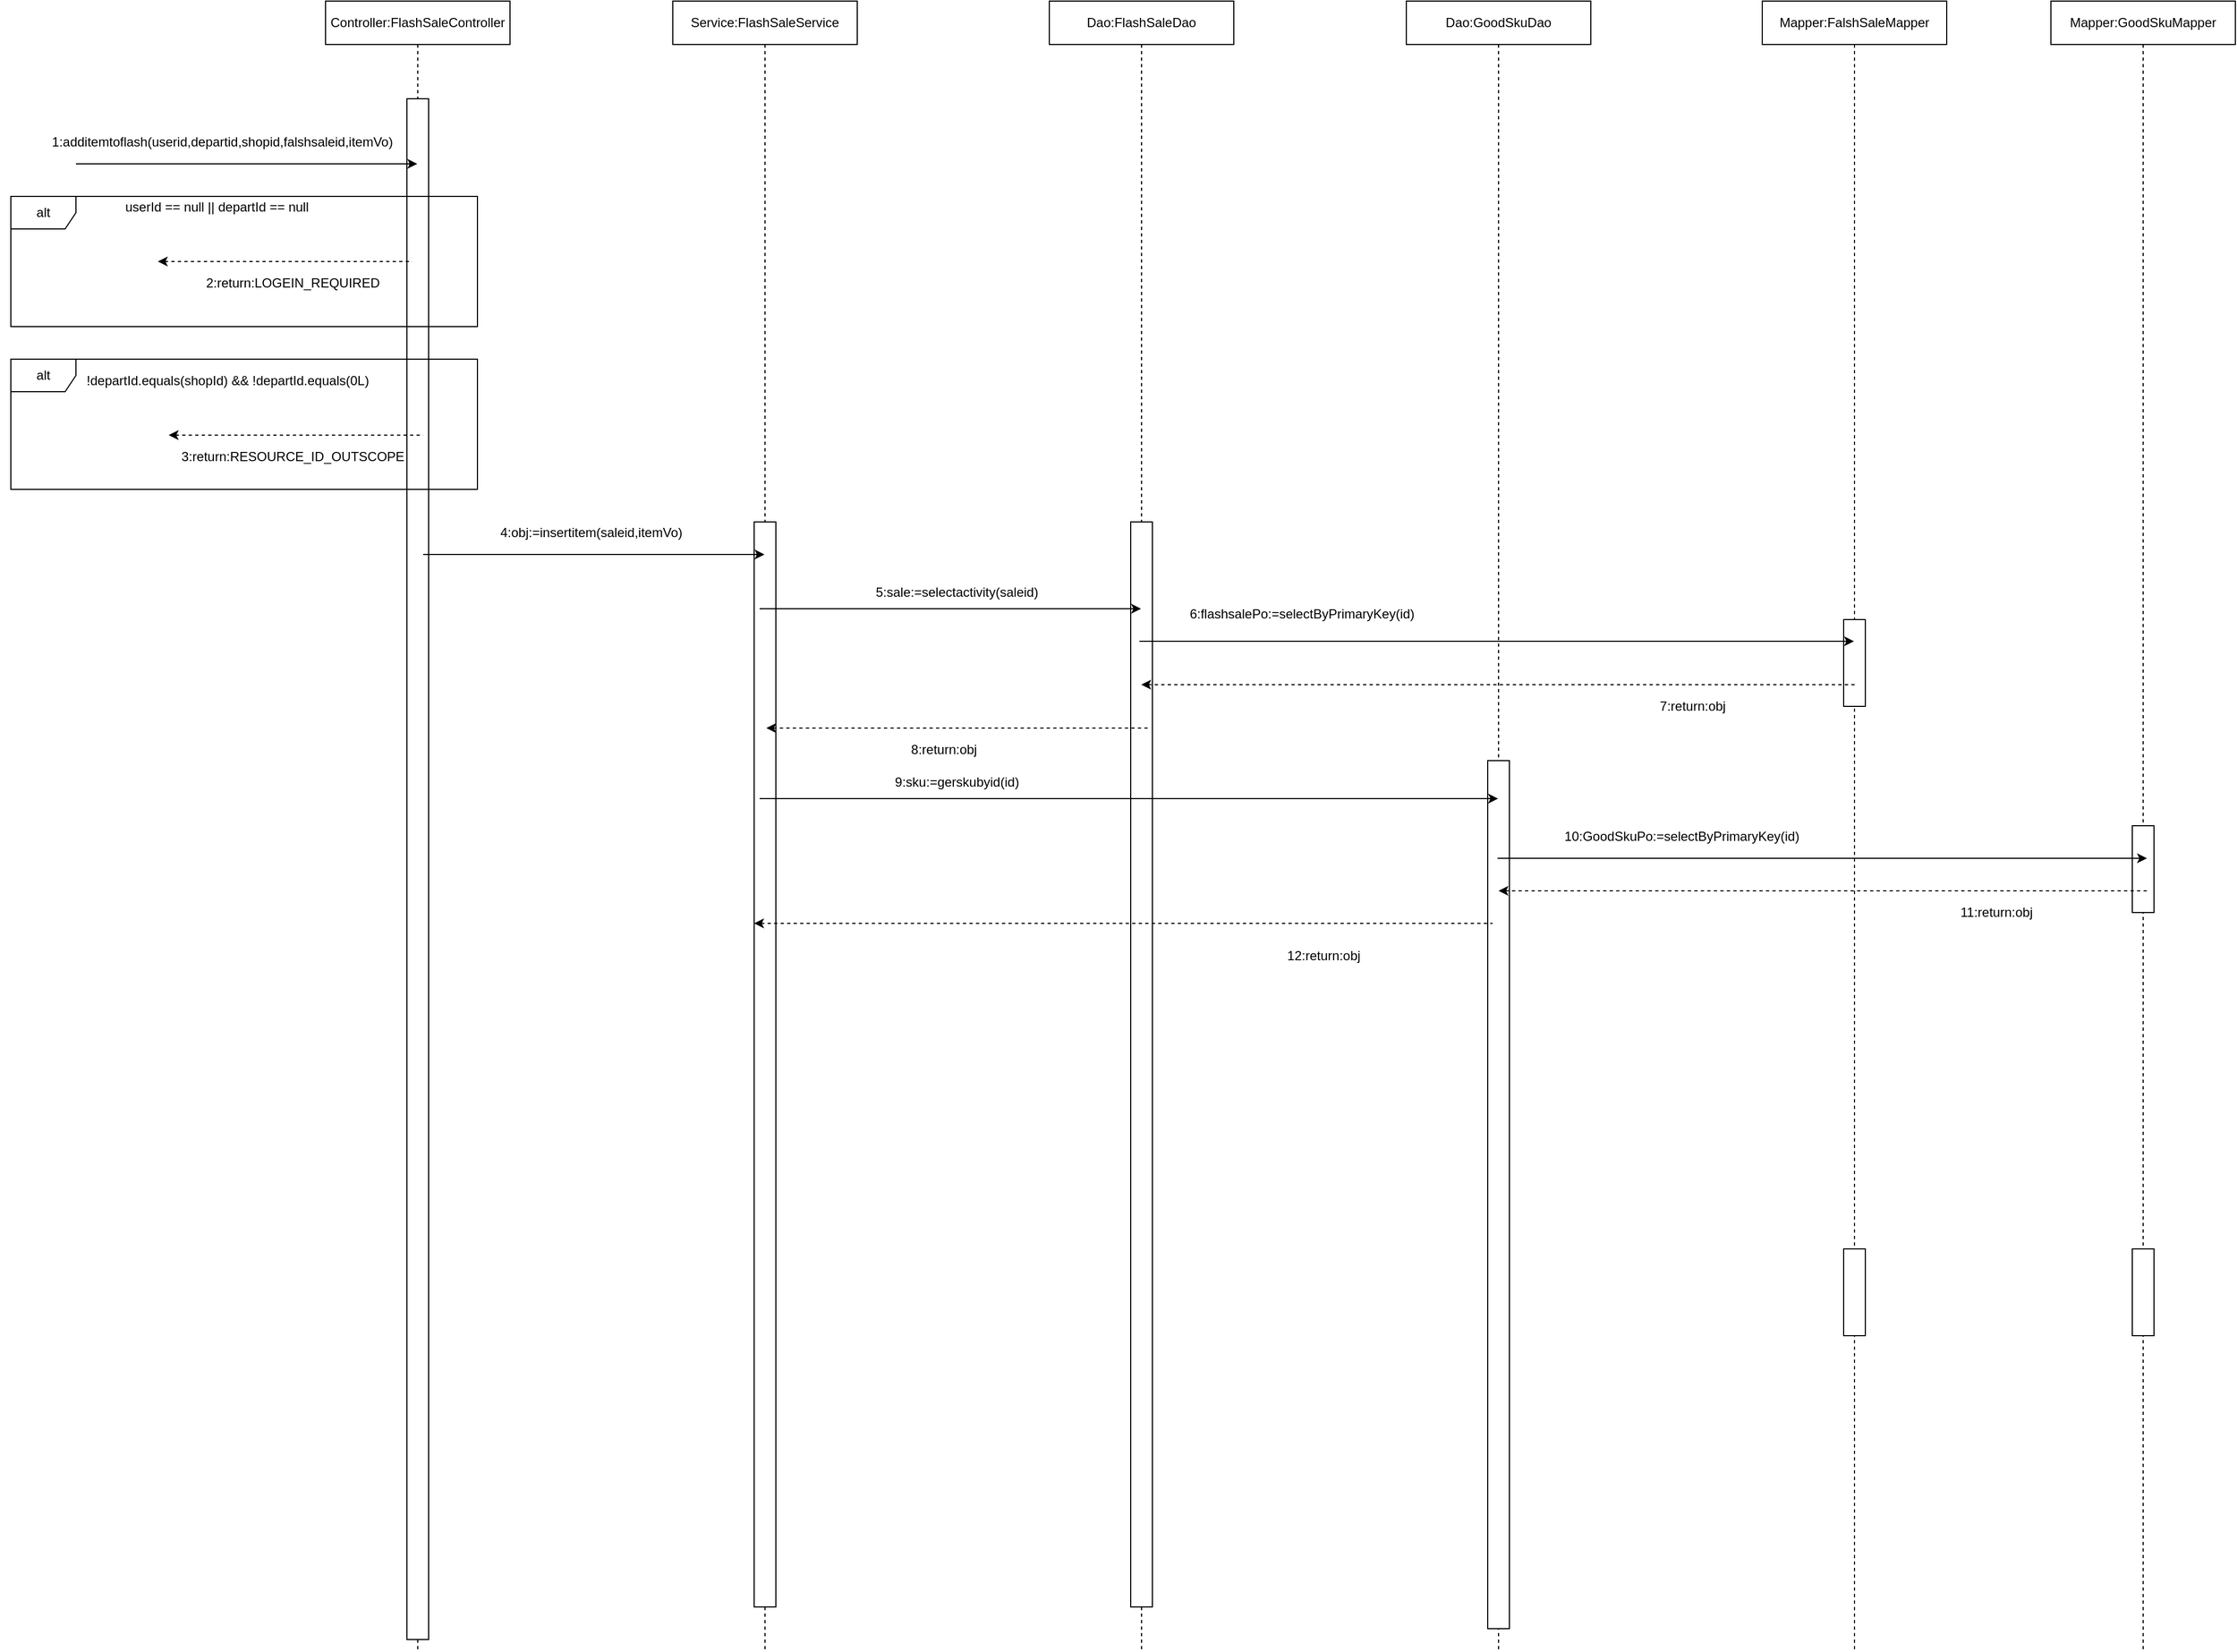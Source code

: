 <mxfile version="14.1.1" type="github">
  <diagram id="6f5KVJECECar6YocEBXC" name="Page-1">
    <mxGraphModel dx="1865" dy="587" grid="1" gridSize="10" guides="1" tooltips="1" connect="1" arrows="1" fold="1" page="1" pageScale="1" pageWidth="827" pageHeight="1169" math="0" shadow="0">
      <root>
        <mxCell id="0" />
        <mxCell id="1" parent="0" />
        <mxCell id="zYojqFAb5I6xokVoxq5k-1" value="Controller:FlashSaleController" style="shape=umlLifeline;perimeter=lifelinePerimeter;whiteSpace=wrap;html=1;container=1;collapsible=0;recursiveResize=0;outlineConnect=0;" vertex="1" parent="1">
          <mxGeometry x="160" y="40" width="170" height="1520" as="geometry" />
        </mxCell>
        <mxCell id="zYojqFAb5I6xokVoxq5k-2" value="" style="rounded=0;whiteSpace=wrap;html=1;" vertex="1" parent="zYojqFAb5I6xokVoxq5k-1">
          <mxGeometry x="75" y="90" width="20" height="1420" as="geometry" />
        </mxCell>
        <mxCell id="zYojqFAb5I6xokVoxq5k-3" value="Service:FlashSaleService" style="shape=umlLifeline;perimeter=lifelinePerimeter;whiteSpace=wrap;html=1;container=1;collapsible=0;recursiveResize=0;outlineConnect=0;" vertex="1" parent="1">
          <mxGeometry x="480" y="40" width="170" height="1520" as="geometry" />
        </mxCell>
        <mxCell id="zYojqFAb5I6xokVoxq5k-4" value="Dao:FlashSaleDao" style="shape=umlLifeline;perimeter=lifelinePerimeter;whiteSpace=wrap;html=1;container=1;collapsible=0;recursiveResize=0;outlineConnect=0;" vertex="1" parent="1">
          <mxGeometry x="827" y="40" width="170" height="1520" as="geometry" />
        </mxCell>
        <mxCell id="zYojqFAb5I6xokVoxq5k-84" value="" style="rounded=0;whiteSpace=wrap;html=1;" vertex="1" parent="zYojqFAb5I6xokVoxq5k-4">
          <mxGeometry x="75" y="480" width="20" height="1000" as="geometry" />
        </mxCell>
        <mxCell id="zYojqFAb5I6xokVoxq5k-5" value="Mapper:FalshSaleMapper" style="shape=umlLifeline;perimeter=lifelinePerimeter;whiteSpace=wrap;html=1;container=1;collapsible=0;recursiveResize=0;outlineConnect=0;" vertex="1" parent="1">
          <mxGeometry x="1484" y="40" width="170" height="1520" as="geometry" />
        </mxCell>
        <mxCell id="zYojqFAb5I6xokVoxq5k-6" value="" style="rounded=0;whiteSpace=wrap;html=1;" vertex="1" parent="zYojqFAb5I6xokVoxq5k-5">
          <mxGeometry x="75" y="570" width="20" height="80" as="geometry" />
        </mxCell>
        <mxCell id="zYojqFAb5I6xokVoxq5k-7" value="" style="rounded=0;whiteSpace=wrap;html=1;" vertex="1" parent="zYojqFAb5I6xokVoxq5k-5">
          <mxGeometry x="75" y="1150" width="20" height="80" as="geometry" />
        </mxCell>
        <mxCell id="zYojqFAb5I6xokVoxq5k-8" value="" style="rounded=0;whiteSpace=wrap;html=1;" vertex="1" parent="1">
          <mxGeometry x="555" y="520" width="20" height="1000" as="geometry" />
        </mxCell>
        <mxCell id="zYojqFAb5I6xokVoxq5k-55" value="Dao:GoodSkuDao" style="shape=umlLifeline;perimeter=lifelinePerimeter;whiteSpace=wrap;html=1;container=1;collapsible=0;recursiveResize=0;outlineConnect=0;" vertex="1" parent="1">
          <mxGeometry x="1156" y="40" width="170" height="1520" as="geometry" />
        </mxCell>
        <mxCell id="zYojqFAb5I6xokVoxq5k-85" value="" style="rounded=0;whiteSpace=wrap;html=1;" vertex="1" parent="zYojqFAb5I6xokVoxq5k-55">
          <mxGeometry x="75" y="700" width="20" height="800" as="geometry" />
        </mxCell>
        <mxCell id="zYojqFAb5I6xokVoxq5k-56" value="Mapper:GoodSkuMapper" style="shape=umlLifeline;perimeter=lifelinePerimeter;whiteSpace=wrap;html=1;container=1;collapsible=0;recursiveResize=0;outlineConnect=0;" vertex="1" parent="1">
          <mxGeometry x="1750" y="40" width="170" height="1520" as="geometry" />
        </mxCell>
        <mxCell id="zYojqFAb5I6xokVoxq5k-57" value="" style="rounded=0;whiteSpace=wrap;html=1;" vertex="1" parent="zYojqFAb5I6xokVoxq5k-56">
          <mxGeometry x="75" y="760" width="20" height="80" as="geometry" />
        </mxCell>
        <mxCell id="zYojqFAb5I6xokVoxq5k-58" value="" style="rounded=0;whiteSpace=wrap;html=1;" vertex="1" parent="zYojqFAb5I6xokVoxq5k-56">
          <mxGeometry x="75" y="1150" width="20" height="80" as="geometry" />
        </mxCell>
        <mxCell id="zYojqFAb5I6xokVoxq5k-59" value="1:additemtoflash(userid,departid,shopid,falshsaleid,itemVo)" style="text;html=1;strokeColor=none;fillColor=none;align=center;verticalAlign=middle;whiteSpace=wrap;rounded=0;" vertex="1" parent="1">
          <mxGeometry x="-140" y="160" width="410" height="20" as="geometry" />
        </mxCell>
        <mxCell id="zYojqFAb5I6xokVoxq5k-60" value="" style="endArrow=classic;html=1;" edge="1" parent="1">
          <mxGeometry width="50" height="50" relative="1" as="geometry">
            <mxPoint x="-70" y="190" as="sourcePoint" />
            <mxPoint x="244.5" y="190" as="targetPoint" />
            <Array as="points">
              <mxPoint x="110" y="190" />
            </Array>
          </mxGeometry>
        </mxCell>
        <mxCell id="zYojqFAb5I6xokVoxq5k-61" value="" style="endArrow=none;html=1;dashed=1;startArrow=classic;startFill=1;endFill=0;" edge="1" parent="1">
          <mxGeometry width="50" height="50" relative="1" as="geometry">
            <mxPoint x="5.5" y="280" as="sourcePoint" />
            <mxPoint x="240" y="280" as="targetPoint" />
            <Array as="points">
              <mxPoint x="105.5" y="280" />
            </Array>
          </mxGeometry>
        </mxCell>
        <mxCell id="zYojqFAb5I6xokVoxq5k-62" value="2:return:LOGEIN_REQUIRED" style="text;html=1;strokeColor=none;fillColor=none;align=center;verticalAlign=middle;whiteSpace=wrap;rounded=0;" vertex="1" parent="1">
          <mxGeometry x="20" y="290" width="220" height="20" as="geometry" />
        </mxCell>
        <mxCell id="zYojqFAb5I6xokVoxq5k-63" value="alt" style="shape=umlFrame;whiteSpace=wrap;html=1;" vertex="1" parent="1">
          <mxGeometry x="-130" y="220" width="430" height="120" as="geometry" />
        </mxCell>
        <mxCell id="zYojqFAb5I6xokVoxq5k-64" value="userId == null || departId == null" style="text;html=1;strokeColor=none;fillColor=none;align=center;verticalAlign=middle;whiteSpace=wrap;rounded=0;" vertex="1" parent="1">
          <mxGeometry x="-95" y="220" width="310" height="20" as="geometry" />
        </mxCell>
        <mxCell id="zYojqFAb5I6xokVoxq5k-77" value="" style="endArrow=none;html=1;dashed=1;startArrow=classic;startFill=1;endFill=0;" edge="1" parent="1">
          <mxGeometry width="50" height="50" relative="1" as="geometry">
            <mxPoint x="15.5" y="440" as="sourcePoint" />
            <mxPoint x="250.0" y="440" as="targetPoint" />
            <Array as="points">
              <mxPoint x="115.5" y="440" />
            </Array>
          </mxGeometry>
        </mxCell>
        <mxCell id="zYojqFAb5I6xokVoxq5k-78" value="3:return:RESOURCE_ID_OUTSCOPE" style="text;html=1;strokeColor=none;fillColor=none;align=center;verticalAlign=middle;whiteSpace=wrap;rounded=0;" vertex="1" parent="1">
          <mxGeometry x="20" y="450" width="220" height="20" as="geometry" />
        </mxCell>
        <mxCell id="zYojqFAb5I6xokVoxq5k-79" value="alt" style="shape=umlFrame;whiteSpace=wrap;html=1;" vertex="1" parent="1">
          <mxGeometry x="-130" y="370" width="430" height="120" as="geometry" />
        </mxCell>
        <mxCell id="zYojqFAb5I6xokVoxq5k-80" value="!departId.equals(shopId) &amp;amp;&amp;amp; !departId.equals(0L)" style="text;html=1;strokeColor=none;fillColor=none;align=center;verticalAlign=middle;whiteSpace=wrap;rounded=0;" vertex="1" parent="1">
          <mxGeometry x="-85" y="380" width="310" height="20" as="geometry" />
        </mxCell>
        <mxCell id="zYojqFAb5I6xokVoxq5k-81" value="" style="endArrow=classic;html=1;" edge="1" parent="1">
          <mxGeometry width="50" height="50" relative="1" as="geometry">
            <mxPoint x="250" y="550" as="sourcePoint" />
            <mxPoint x="564.5" y="550" as="targetPoint" />
            <Array as="points">
              <mxPoint x="430" y="550" />
            </Array>
          </mxGeometry>
        </mxCell>
        <mxCell id="zYojqFAb5I6xokVoxq5k-82" value="4:obj:=insertitem(saleid,itemVo)" style="text;html=1;strokeColor=none;fillColor=none;align=center;verticalAlign=middle;whiteSpace=wrap;rounded=0;" vertex="1" parent="1">
          <mxGeometry x="320" y="520" width="170" height="20" as="geometry" />
        </mxCell>
        <mxCell id="zYojqFAb5I6xokVoxq5k-83" value="" style="endArrow=classic;html=1;" edge="1" parent="1" target="zYojqFAb5I6xokVoxq5k-4">
          <mxGeometry width="50" height="50" relative="1" as="geometry">
            <mxPoint x="560.0" y="600" as="sourcePoint" />
            <mxPoint x="874.5" y="600" as="targetPoint" />
            <Array as="points">
              <mxPoint x="740" y="600" />
            </Array>
          </mxGeometry>
        </mxCell>
        <mxCell id="zYojqFAb5I6xokVoxq5k-86" value="5:sale:=selectactivity(saleid)" style="text;html=1;strokeColor=none;fillColor=none;align=center;verticalAlign=middle;whiteSpace=wrap;rounded=0;" vertex="1" parent="1">
          <mxGeometry x="657" y="575" width="170" height="20" as="geometry" />
        </mxCell>
        <mxCell id="zYojqFAb5I6xokVoxq5k-87" value="" style="endArrow=classic;html=1;" edge="1" parent="1" target="zYojqFAb5I6xokVoxq5k-5">
          <mxGeometry width="50" height="50" relative="1" as="geometry">
            <mxPoint x="910" y="630" as="sourcePoint" />
            <mxPoint x="1261.5" y="630" as="targetPoint" />
            <Array as="points">
              <mxPoint x="1090" y="630" />
            </Array>
          </mxGeometry>
        </mxCell>
        <mxCell id="zYojqFAb5I6xokVoxq5k-88" value="6:flashsalePo:=selectByPrimaryKey(id)" style="text;html=1;strokeColor=none;fillColor=none;align=center;verticalAlign=middle;whiteSpace=wrap;rounded=0;" vertex="1" parent="1">
          <mxGeometry x="940" y="595" width="240" height="20" as="geometry" />
        </mxCell>
        <mxCell id="zYojqFAb5I6xokVoxq5k-89" value="" style="endArrow=none;html=1;dashed=1;startArrow=classic;startFill=1;endFill=0;" edge="1" parent="1">
          <mxGeometry width="50" height="50" relative="1" as="geometry">
            <mxPoint x="911.75" y="670" as="sourcePoint" />
            <mxPoint x="1570.25" y="670" as="targetPoint" />
            <Array as="points">
              <mxPoint x="1091.75" y="670" />
            </Array>
          </mxGeometry>
        </mxCell>
        <mxCell id="zYojqFAb5I6xokVoxq5k-90" value="7:return:obj" style="text;html=1;strokeColor=none;fillColor=none;align=center;verticalAlign=middle;whiteSpace=wrap;rounded=0;" vertex="1" parent="1">
          <mxGeometry x="1300" y="680" width="240" height="20" as="geometry" />
        </mxCell>
        <mxCell id="zYojqFAb5I6xokVoxq5k-92" value="" style="endArrow=none;html=1;startArrow=classic;startFill=1;endFill=0;dashed=1;" edge="1" parent="1">
          <mxGeometry width="50" height="50" relative="1" as="geometry">
            <mxPoint x="566.25" y="710" as="sourcePoint" />
            <mxPoint x="917.75" y="710" as="targetPoint" />
            <Array as="points">
              <mxPoint x="746.25" y="710" />
            </Array>
          </mxGeometry>
        </mxCell>
        <mxCell id="zYojqFAb5I6xokVoxq5k-93" value="8:return:obj" style="text;html=1;strokeColor=none;fillColor=none;align=center;verticalAlign=middle;whiteSpace=wrap;rounded=0;" vertex="1" parent="1">
          <mxGeometry x="610" y="720" width="240" height="20" as="geometry" />
        </mxCell>
        <mxCell id="zYojqFAb5I6xokVoxq5k-94" value="" style="endArrow=classic;html=1;" edge="1" parent="1" target="zYojqFAb5I6xokVoxq5k-55">
          <mxGeometry width="50" height="50" relative="1" as="geometry">
            <mxPoint x="560" y="775" as="sourcePoint" />
            <mxPoint x="911.5" y="775" as="targetPoint" />
            <Array as="points">
              <mxPoint x="740" y="775" />
            </Array>
          </mxGeometry>
        </mxCell>
        <mxCell id="zYojqFAb5I6xokVoxq5k-95" value="9:sku:=gerskubyid(id)" style="text;html=1;strokeColor=none;fillColor=none;align=center;verticalAlign=middle;whiteSpace=wrap;rounded=0;" vertex="1" parent="1">
          <mxGeometry x="657" y="750" width="170" height="20" as="geometry" />
        </mxCell>
        <mxCell id="zYojqFAb5I6xokVoxq5k-96" value="" style="endArrow=classic;html=1;" edge="1" parent="1">
          <mxGeometry width="50" height="50" relative="1" as="geometry">
            <mxPoint x="1240" y="830" as="sourcePoint" />
            <mxPoint x="1838.5" y="830" as="targetPoint" />
            <Array as="points">
              <mxPoint x="1360" y="830" />
            </Array>
          </mxGeometry>
        </mxCell>
        <mxCell id="zYojqFAb5I6xokVoxq5k-97" value="10:GoodSkuPo:=selectByPrimaryKey(id)" style="text;html=1;strokeColor=none;fillColor=none;align=center;verticalAlign=middle;whiteSpace=wrap;rounded=0;" vertex="1" parent="1">
          <mxGeometry x="1290" y="800" width="240" height="20" as="geometry" />
        </mxCell>
        <mxCell id="zYojqFAb5I6xokVoxq5k-98" value="" style="endArrow=none;html=1;startArrow=classic;startFill=1;dashed=1;endFill=0;" edge="1" parent="1">
          <mxGeometry width="50" height="50" relative="1" as="geometry">
            <mxPoint x="1241" y="860" as="sourcePoint" />
            <mxPoint x="1839.5" y="860" as="targetPoint" />
            <Array as="points">
              <mxPoint x="1361" y="860" />
            </Array>
          </mxGeometry>
        </mxCell>
        <mxCell id="zYojqFAb5I6xokVoxq5k-99" value="11:return:obj" style="text;html=1;strokeColor=none;fillColor=none;align=center;verticalAlign=middle;whiteSpace=wrap;rounded=0;" vertex="1" parent="1">
          <mxGeometry x="1580" y="870" width="240" height="20" as="geometry" />
        </mxCell>
        <mxCell id="zYojqFAb5I6xokVoxq5k-100" value="" style="endArrow=none;html=1;startArrow=classic;startFill=1;endFill=0;dashed=1;" edge="1" parent="1">
          <mxGeometry width="50" height="50" relative="1" as="geometry">
            <mxPoint x="555" y="890" as="sourcePoint" />
            <mxPoint x="1235.5" y="890" as="targetPoint" />
            <Array as="points">
              <mxPoint x="735" y="890" />
            </Array>
          </mxGeometry>
        </mxCell>
        <mxCell id="zYojqFAb5I6xokVoxq5k-101" value="12:return:obj" style="text;html=1;strokeColor=none;fillColor=none;align=center;verticalAlign=middle;whiteSpace=wrap;rounded=0;" vertex="1" parent="1">
          <mxGeometry x="960" y="910" width="240" height="20" as="geometry" />
        </mxCell>
      </root>
    </mxGraphModel>
  </diagram>
</mxfile>
